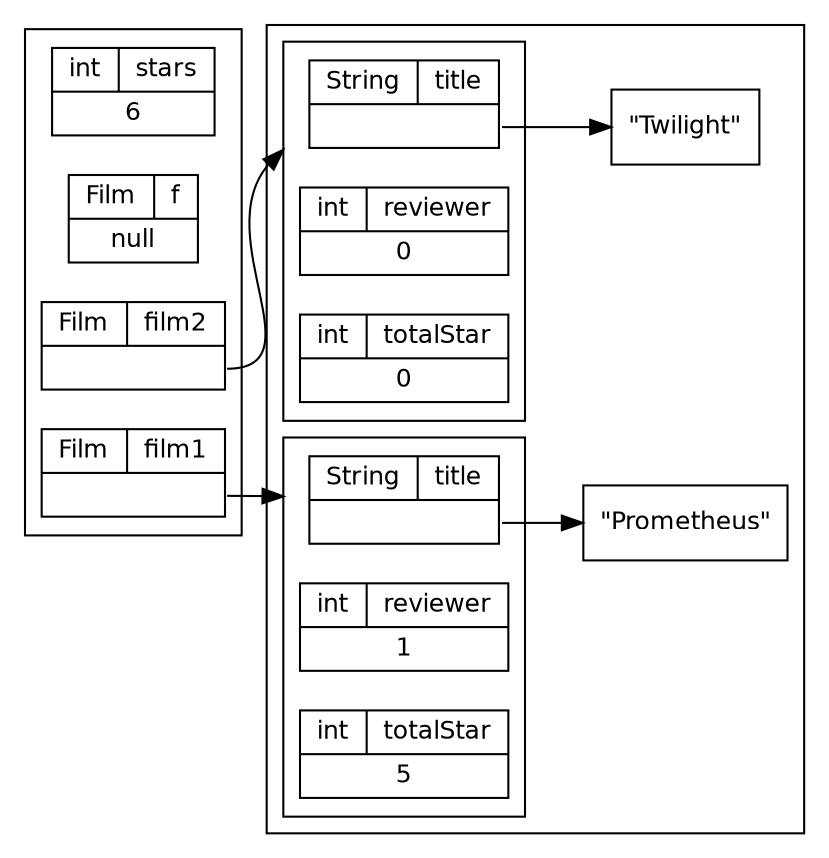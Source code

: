 digraph Film2 {
    compound=true;
    fontname = "Bitstream Vera Sans"
    fontsize = 12
    rankdir=LR
    
    node [shape="record", fontname = "Bitstream Vera Sans", fontsize = 12];
    
    subgraph cluster_Stack {
        stars [label="{int|stars}|<v>6"];
        f [label="{Film|f}|<v>null"];
        film2 [label="{Film|film2}|<v>"];
        film1 [label="{Film|film1}|<v>"];
    }

    subgraph cluster_Heap {
        subgraph cluster_film1 {
            film1_title [label="{String|title}|<v>"];
            film1_reviewer [label="{int|reviewer}|<v>1"];
            film1_totalStar [label="{int|totalStar}|<v>5"];
        }        
        film1_title_String [label="\"Prometheus\""];
        film1_title:v -> film1_title_String;

        subgraph cluster_film2 {
            film2_title [label="{String|title}|<v>"];
            film2_reviewer [label="{int|reviewer}|<v>0"];
            film2_totalStar [label="{int|totalStar}|<v>0"];
        }        
        film2_title_String [label="\"Twilight\""];
        film2_title:v -> film2_title_String;
    }
    
    film1:v -> film1_title [lhead=cluster_film1];
    film2:v -> film2_title [lhead=cluster_film2];
}


